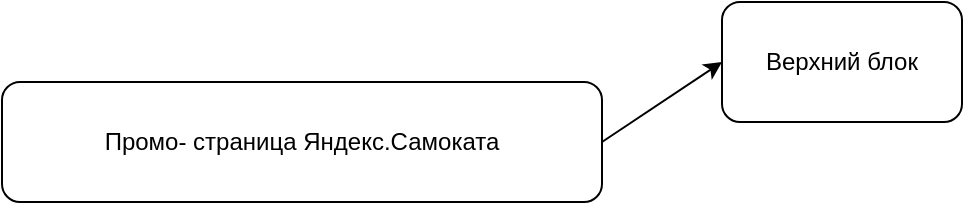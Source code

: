 <mxfile version="21.1.9" type="github">
  <diagram name="Страница 1" id="Nme3TuQsUrT5YgdJbHhp">
    <mxGraphModel dx="933" dy="484" grid="1" gridSize="10" guides="1" tooltips="1" connect="1" arrows="1" fold="1" page="1" pageScale="1" pageWidth="827" pageHeight="1169" math="0" shadow="0">
      <root>
        <mxCell id="0" />
        <mxCell id="1" parent="0" />
        <mxCell id="3QerzjUegCOAs92lu3IR-1" value="Промо- страница Яндекс.Самоката" style="rounded=1;whiteSpace=wrap;html=1;" parent="1" vertex="1">
          <mxGeometry y="40" width="300" height="60" as="geometry" />
        </mxCell>
        <mxCell id="3QerzjUegCOAs92lu3IR-2" value="Верхний блок" style="rounded=1;whiteSpace=wrap;html=1;" parent="1" vertex="1">
          <mxGeometry x="360" width="120" height="60" as="geometry" />
        </mxCell>
        <mxCell id="3QerzjUegCOAs92lu3IR-4" value="" style="endArrow=classic;html=1;rounded=0;movable=1;resizable=1;rotatable=1;deletable=1;editable=1;locked=0;connectable=1;exitX=1;exitY=0.5;exitDx=0;exitDy=0;entryX=0;entryY=0.5;entryDx=0;entryDy=0;" parent="1" source="3QerzjUegCOAs92lu3IR-1" target="3QerzjUegCOAs92lu3IR-2" edge="1">
          <mxGeometry width="50" height="50" relative="1" as="geometry">
            <mxPoint x="330" y="50" as="sourcePoint" />
            <mxPoint x="440" y="230" as="targetPoint" />
            <Array as="points" />
          </mxGeometry>
        </mxCell>
      </root>
    </mxGraphModel>
  </diagram>
</mxfile>
